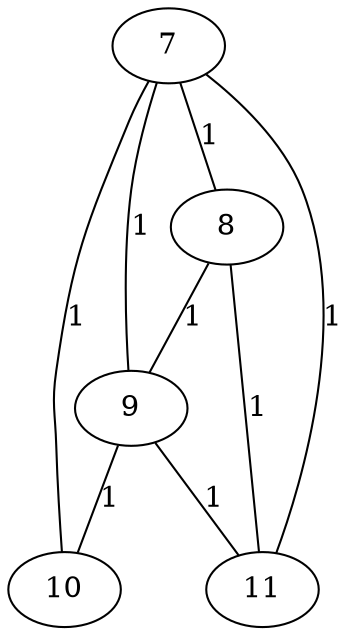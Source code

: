 graph G {
  "7";
  "7" -- "10" [weight=1, label="1"];
  "7" -- "11" [weight=1, label="1"];
  "7" -- "9" [weight=1, label="1"];
  "7" -- "8" [weight=1, label="1"];
  "8";
  "8" -- "11" [weight=1, label="1"];
  "8" -- "9" [weight=1, label="1"];
  "11";
  "10";
  "9";
  "9" -- "10" [weight=1, label="1"];
  "9" -- "11" [weight=1, label="1"];
}
